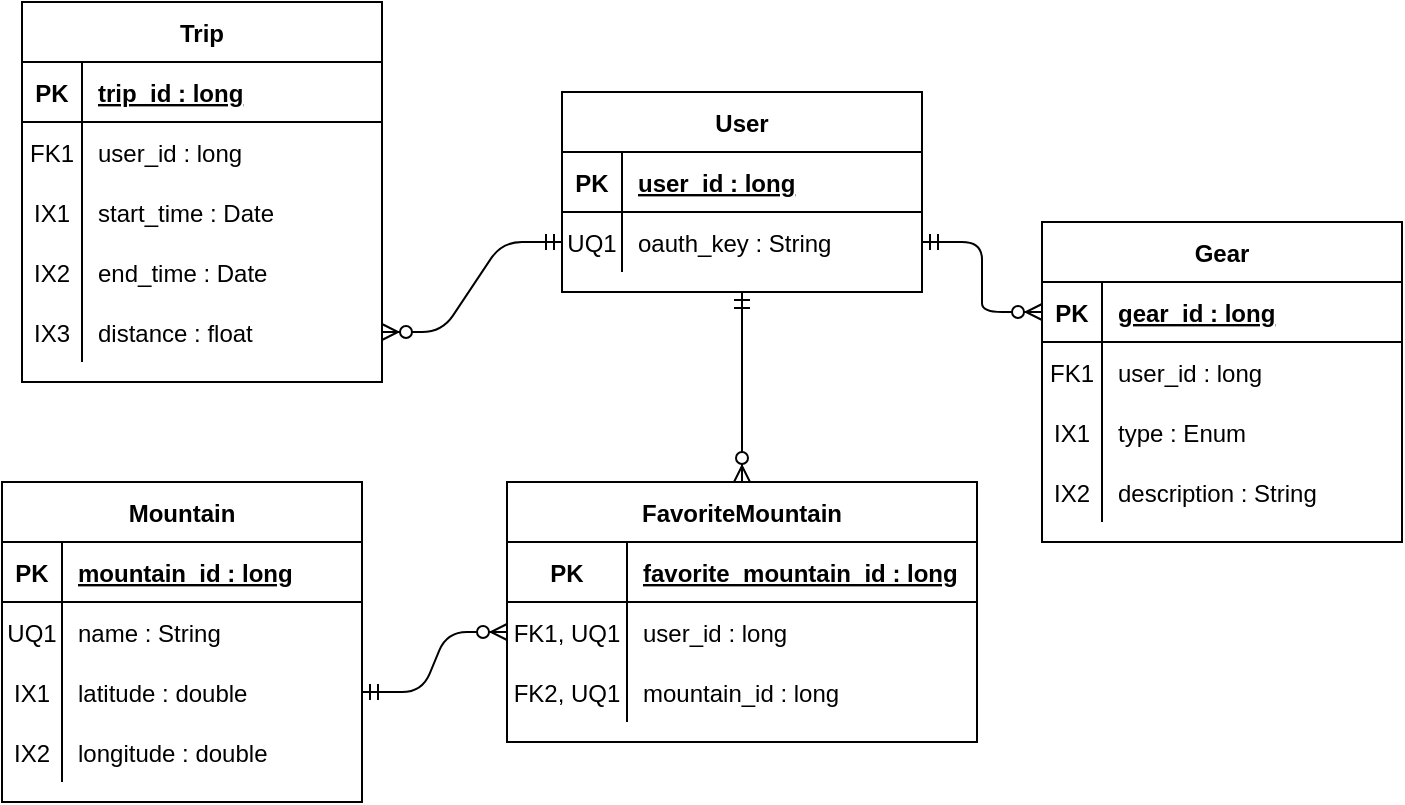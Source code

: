 <mxfile version="13.8.0" type="device"><diagram id="PxN5cnfLiamracQWi69M" name="Page-1"><mxGraphModel dx="1038" dy="522" grid="1" gridSize="10" guides="1" tooltips="1" connect="1" arrows="1" fold="1" page="1" pageScale="1" pageWidth="850" pageHeight="1100" math="0" shadow="0"><root><mxCell id="0"/><mxCell id="1" parent="0"/><mxCell id="aA3GFom0Gth4XknSyG1t-45" value="Mountain" style="shape=table;startSize=30;container=1;collapsible=1;childLayout=tableLayout;fixedRows=1;rowLines=0;fontStyle=1;align=center;resizeLast=1;" parent="1" vertex="1"><mxGeometry x="120" y="300" width="180" height="160" as="geometry"/></mxCell><mxCell id="aA3GFom0Gth4XknSyG1t-46" value="" style="shape=partialRectangle;collapsible=0;dropTarget=0;pointerEvents=0;fillColor=none;top=0;left=0;bottom=1;right=0;points=[[0,0.5],[1,0.5]];portConstraint=eastwest;" parent="aA3GFom0Gth4XknSyG1t-45" vertex="1"><mxGeometry y="30" width="180" height="30" as="geometry"/></mxCell><mxCell id="aA3GFom0Gth4XknSyG1t-47" value="PK" style="shape=partialRectangle;connectable=0;fillColor=none;top=0;left=0;bottom=0;right=0;fontStyle=1;overflow=hidden;" parent="aA3GFom0Gth4XknSyG1t-46" vertex="1"><mxGeometry width="30" height="30" as="geometry"/></mxCell><mxCell id="aA3GFom0Gth4XknSyG1t-48" value="mountain_id : long" style="shape=partialRectangle;connectable=0;fillColor=none;top=0;left=0;bottom=0;right=0;align=left;spacingLeft=6;fontStyle=5;overflow=hidden;" parent="aA3GFom0Gth4XknSyG1t-46" vertex="1"><mxGeometry x="30" width="150" height="30" as="geometry"/></mxCell><mxCell id="aA3GFom0Gth4XknSyG1t-49" value="" style="shape=partialRectangle;collapsible=0;dropTarget=0;pointerEvents=0;fillColor=none;top=0;left=0;bottom=0;right=0;points=[[0,0.5],[1,0.5]];portConstraint=eastwest;" parent="aA3GFom0Gth4XknSyG1t-45" vertex="1"><mxGeometry y="60" width="180" height="30" as="geometry"/></mxCell><mxCell id="aA3GFom0Gth4XknSyG1t-50" value="UQ1" style="shape=partialRectangle;connectable=0;fillColor=none;top=0;left=0;bottom=0;right=0;editable=1;overflow=hidden;" parent="aA3GFom0Gth4XknSyG1t-49" vertex="1"><mxGeometry width="30" height="30" as="geometry"/></mxCell><mxCell id="aA3GFom0Gth4XknSyG1t-51" value="name : String" style="shape=partialRectangle;connectable=0;fillColor=none;top=0;left=0;bottom=0;right=0;align=left;spacingLeft=6;overflow=hidden;" parent="aA3GFom0Gth4XknSyG1t-49" vertex="1"><mxGeometry x="30" width="150" height="30" as="geometry"/></mxCell><mxCell id="aA3GFom0Gth4XknSyG1t-55" value="" style="shape=partialRectangle;collapsible=0;dropTarget=0;pointerEvents=0;fillColor=none;top=0;left=0;bottom=0;right=0;points=[[0,0.5],[1,0.5]];portConstraint=eastwest;" parent="aA3GFom0Gth4XknSyG1t-45" vertex="1"><mxGeometry y="90" width="180" height="30" as="geometry"/></mxCell><mxCell id="aA3GFom0Gth4XknSyG1t-56" value="IX1" style="shape=partialRectangle;connectable=0;fillColor=none;top=0;left=0;bottom=0;right=0;editable=1;overflow=hidden;" parent="aA3GFom0Gth4XknSyG1t-55" vertex="1"><mxGeometry width="30" height="30" as="geometry"/></mxCell><mxCell id="aA3GFom0Gth4XknSyG1t-57" value="latitude : double" style="shape=partialRectangle;connectable=0;fillColor=none;top=0;left=0;bottom=0;right=0;align=left;spacingLeft=6;overflow=hidden;" parent="aA3GFom0Gth4XknSyG1t-55" vertex="1"><mxGeometry x="30" width="150" height="30" as="geometry"/></mxCell><mxCell id="ik407cHNtYyAAAvxg7LV-50" value="" style="shape=partialRectangle;collapsible=0;dropTarget=0;pointerEvents=0;fillColor=none;top=0;left=0;bottom=0;right=0;points=[[0,0.5],[1,0.5]];portConstraint=eastwest;" vertex="1" parent="aA3GFom0Gth4XknSyG1t-45"><mxGeometry y="120" width="180" height="30" as="geometry"/></mxCell><mxCell id="ik407cHNtYyAAAvxg7LV-51" value="IX2" style="shape=partialRectangle;connectable=0;fillColor=none;top=0;left=0;bottom=0;right=0;editable=1;overflow=hidden;" vertex="1" parent="ik407cHNtYyAAAvxg7LV-50"><mxGeometry width="30" height="30" as="geometry"/></mxCell><mxCell id="ik407cHNtYyAAAvxg7LV-52" value="longitude : double" style="shape=partialRectangle;connectable=0;fillColor=none;top=0;left=0;bottom=0;right=0;align=left;spacingLeft=6;overflow=hidden;" vertex="1" parent="ik407cHNtYyAAAvxg7LV-50"><mxGeometry x="30" width="150" height="30" as="geometry"/></mxCell><mxCell id="aA3GFom0Gth4XknSyG1t-61" value="" style="edgeStyle=entityRelationEdgeStyle;fontSize=12;html=1;endArrow=ERzeroToMany;startArrow=ERmandOne;entryX=0;entryY=0.5;entryDx=0;entryDy=0;exitX=1;exitY=0.5;exitDx=0;exitDy=0;" parent="1" source="aA3GFom0Gth4XknSyG1t-18" target="aA3GFom0Gth4XknSyG1t-28" edge="1"><mxGeometry width="100" height="100" relative="1" as="geometry"><mxPoint x="580" y="155" as="sourcePoint"/><mxPoint x="590" y="370" as="targetPoint"/></mxGeometry></mxCell><mxCell id="ik407cHNtYyAAAvxg7LV-48" value="" style="fontSize=12;html=1;endArrow=ERzeroToMany;startArrow=ERmandOne;exitX=0.5;exitY=1;exitDx=0;exitDy=0;entryX=0.5;entryY=0;entryDx=0;entryDy=0;endFill=1;" edge="1" parent="1" source="aA3GFom0Gth4XknSyG1t-14" target="ik407cHNtYyAAAvxg7LV-35"><mxGeometry width="100" height="100" relative="1" as="geometry"><mxPoint x="370" y="330" as="sourcePoint"/><mxPoint x="560" y="290" as="targetPoint"/></mxGeometry></mxCell><mxCell id="ik407cHNtYyAAAvxg7LV-49" value="" style="edgeStyle=entityRelationEdgeStyle;fontSize=12;html=1;endArrow=ERzeroToMany;startArrow=ERmandOne;entryX=0;entryY=0.5;entryDx=0;entryDy=0;exitX=1;exitY=0.5;exitDx=0;exitDy=0;endFill=1;" edge="1" parent="1" source="aA3GFom0Gth4XknSyG1t-55" target="ik407cHNtYyAAAvxg7LV-39"><mxGeometry width="100" height="100" relative="1" as="geometry"><mxPoint x="240" y="550" as="sourcePoint"/><mxPoint x="340" y="450" as="targetPoint"/></mxGeometry></mxCell><mxCell id="ik407cHNtYyAAAvxg7LV-35" value="FavoriteMountain" style="shape=table;startSize=30;container=1;collapsible=1;childLayout=tableLayout;fixedRows=1;rowLines=0;fontStyle=1;align=center;resizeLast=1;" vertex="1" parent="1"><mxGeometry x="372.5" y="300" width="235" height="130" as="geometry"/></mxCell><mxCell id="ik407cHNtYyAAAvxg7LV-36" value="" style="shape=partialRectangle;collapsible=0;dropTarget=0;pointerEvents=0;fillColor=none;top=0;left=0;bottom=1;right=0;points=[[0,0.5],[1,0.5]];portConstraint=eastwest;" vertex="1" parent="ik407cHNtYyAAAvxg7LV-35"><mxGeometry y="30" width="235" height="30" as="geometry"/></mxCell><mxCell id="ik407cHNtYyAAAvxg7LV-37" value="PK" style="shape=partialRectangle;connectable=0;fillColor=none;top=0;left=0;bottom=0;right=0;fontStyle=1;overflow=hidden;" vertex="1" parent="ik407cHNtYyAAAvxg7LV-36"><mxGeometry width="60" height="30" as="geometry"/></mxCell><mxCell id="ik407cHNtYyAAAvxg7LV-38" value="favorite_mountain_id : long" style="shape=partialRectangle;connectable=0;fillColor=none;top=0;left=0;bottom=0;right=0;align=left;spacingLeft=6;fontStyle=5;overflow=hidden;" vertex="1" parent="ik407cHNtYyAAAvxg7LV-36"><mxGeometry x="60" width="175" height="30" as="geometry"/></mxCell><mxCell id="ik407cHNtYyAAAvxg7LV-39" value="" style="shape=partialRectangle;collapsible=0;dropTarget=0;pointerEvents=0;fillColor=none;top=0;left=0;bottom=0;right=0;points=[[0,0.5],[1,0.5]];portConstraint=eastwest;" vertex="1" parent="ik407cHNtYyAAAvxg7LV-35"><mxGeometry y="60" width="235" height="30" as="geometry"/></mxCell><mxCell id="ik407cHNtYyAAAvxg7LV-40" value="FK1, UQ1" style="shape=partialRectangle;connectable=0;fillColor=none;top=0;left=0;bottom=0;right=0;editable=1;overflow=hidden;" vertex="1" parent="ik407cHNtYyAAAvxg7LV-39"><mxGeometry width="60" height="30" as="geometry"/></mxCell><mxCell id="ik407cHNtYyAAAvxg7LV-41" value="user_id : long" style="shape=partialRectangle;connectable=0;fillColor=none;top=0;left=0;bottom=0;right=0;align=left;spacingLeft=6;overflow=hidden;" vertex="1" parent="ik407cHNtYyAAAvxg7LV-39"><mxGeometry x="60" width="175" height="30" as="geometry"/></mxCell><mxCell id="ik407cHNtYyAAAvxg7LV-42" value="" style="shape=partialRectangle;collapsible=0;dropTarget=0;pointerEvents=0;fillColor=none;top=0;left=0;bottom=0;right=0;points=[[0,0.5],[1,0.5]];portConstraint=eastwest;" vertex="1" parent="ik407cHNtYyAAAvxg7LV-35"><mxGeometry y="90" width="235" height="30" as="geometry"/></mxCell><mxCell id="ik407cHNtYyAAAvxg7LV-43" value="FK2, UQ1" style="shape=partialRectangle;connectable=0;fillColor=none;top=0;left=0;bottom=0;right=0;editable=1;overflow=hidden;" vertex="1" parent="ik407cHNtYyAAAvxg7LV-42"><mxGeometry width="60" height="30" as="geometry"/></mxCell><mxCell id="ik407cHNtYyAAAvxg7LV-44" value="mountain_id : long" style="shape=partialRectangle;connectable=0;fillColor=none;top=0;left=0;bottom=0;right=0;align=left;spacingLeft=6;overflow=hidden;" vertex="1" parent="ik407cHNtYyAAAvxg7LV-42"><mxGeometry x="60" width="175" height="30" as="geometry"/></mxCell><mxCell id="ik407cHNtYyAAAvxg7LV-53" value="Trip" style="shape=table;startSize=30;container=1;collapsible=1;childLayout=tableLayout;fixedRows=1;rowLines=0;fontStyle=1;align=center;resizeLast=1;" vertex="1" parent="1"><mxGeometry x="130" y="60" width="180" height="190" as="geometry"/></mxCell><mxCell id="ik407cHNtYyAAAvxg7LV-54" value="" style="shape=partialRectangle;collapsible=0;dropTarget=0;pointerEvents=0;fillColor=none;top=0;left=0;bottom=1;right=0;points=[[0,0.5],[1,0.5]];portConstraint=eastwest;" vertex="1" parent="ik407cHNtYyAAAvxg7LV-53"><mxGeometry y="30" width="180" height="30" as="geometry"/></mxCell><mxCell id="ik407cHNtYyAAAvxg7LV-55" value="PK" style="shape=partialRectangle;connectable=0;fillColor=none;top=0;left=0;bottom=0;right=0;fontStyle=1;overflow=hidden;" vertex="1" parent="ik407cHNtYyAAAvxg7LV-54"><mxGeometry width="30" height="30" as="geometry"/></mxCell><mxCell id="ik407cHNtYyAAAvxg7LV-56" value="trip_id : long" style="shape=partialRectangle;connectable=0;fillColor=none;top=0;left=0;bottom=0;right=0;align=left;spacingLeft=6;fontStyle=5;overflow=hidden;" vertex="1" parent="ik407cHNtYyAAAvxg7LV-54"><mxGeometry x="30" width="150" height="30" as="geometry"/></mxCell><mxCell id="ik407cHNtYyAAAvxg7LV-60" value="" style="shape=partialRectangle;collapsible=0;dropTarget=0;pointerEvents=0;fillColor=none;top=0;left=0;bottom=0;right=0;points=[[0,0.5],[1,0.5]];portConstraint=eastwest;" vertex="1" parent="ik407cHNtYyAAAvxg7LV-53"><mxGeometry y="60" width="180" height="30" as="geometry"/></mxCell><mxCell id="ik407cHNtYyAAAvxg7LV-61" value="FK1" style="shape=partialRectangle;connectable=0;fillColor=none;top=0;left=0;bottom=0;right=0;editable=1;overflow=hidden;" vertex="1" parent="ik407cHNtYyAAAvxg7LV-60"><mxGeometry width="30" height="30" as="geometry"/></mxCell><mxCell id="ik407cHNtYyAAAvxg7LV-62" value="user_id : long" style="shape=partialRectangle;connectable=0;fillColor=none;top=0;left=0;bottom=0;right=0;align=left;spacingLeft=6;overflow=hidden;" vertex="1" parent="ik407cHNtYyAAAvxg7LV-60"><mxGeometry x="30" width="150" height="30" as="geometry"/></mxCell><mxCell id="ik407cHNtYyAAAvxg7LV-69" value="" style="shape=partialRectangle;collapsible=0;dropTarget=0;pointerEvents=0;fillColor=none;top=0;left=0;bottom=0;right=0;points=[[0,0.5],[1,0.5]];portConstraint=eastwest;" vertex="1" parent="ik407cHNtYyAAAvxg7LV-53"><mxGeometry y="90" width="180" height="30" as="geometry"/></mxCell><mxCell id="ik407cHNtYyAAAvxg7LV-70" value="IX1" style="shape=partialRectangle;connectable=0;fillColor=none;top=0;left=0;bottom=0;right=0;editable=1;overflow=hidden;" vertex="1" parent="ik407cHNtYyAAAvxg7LV-69"><mxGeometry width="30" height="30" as="geometry"/></mxCell><mxCell id="ik407cHNtYyAAAvxg7LV-71" value="start_time : Date" style="shape=partialRectangle;connectable=0;fillColor=none;top=0;left=0;bottom=0;right=0;align=left;spacingLeft=6;overflow=hidden;" vertex="1" parent="ik407cHNtYyAAAvxg7LV-69"><mxGeometry x="30" width="150" height="30" as="geometry"/></mxCell><mxCell id="ik407cHNtYyAAAvxg7LV-63" value="" style="shape=partialRectangle;collapsible=0;dropTarget=0;pointerEvents=0;fillColor=none;top=0;left=0;bottom=0;right=0;points=[[0,0.5],[1,0.5]];portConstraint=eastwest;" vertex="1" parent="ik407cHNtYyAAAvxg7LV-53"><mxGeometry y="120" width="180" height="30" as="geometry"/></mxCell><mxCell id="ik407cHNtYyAAAvxg7LV-64" value="IX2" style="shape=partialRectangle;connectable=0;fillColor=none;top=0;left=0;bottom=0;right=0;editable=1;overflow=hidden;" vertex="1" parent="ik407cHNtYyAAAvxg7LV-63"><mxGeometry width="30" height="30" as="geometry"/></mxCell><mxCell id="ik407cHNtYyAAAvxg7LV-65" value="end_time : Date" style="shape=partialRectangle;connectable=0;fillColor=none;top=0;left=0;bottom=0;right=0;align=left;spacingLeft=6;overflow=hidden;" vertex="1" parent="ik407cHNtYyAAAvxg7LV-63"><mxGeometry x="30" width="150" height="30" as="geometry"/></mxCell><mxCell id="ik407cHNtYyAAAvxg7LV-66" value="" style="shape=partialRectangle;collapsible=0;dropTarget=0;pointerEvents=0;fillColor=none;top=0;left=0;bottom=0;right=0;points=[[0,0.5],[1,0.5]];portConstraint=eastwest;" vertex="1" parent="ik407cHNtYyAAAvxg7LV-53"><mxGeometry y="150" width="180" height="30" as="geometry"/></mxCell><mxCell id="ik407cHNtYyAAAvxg7LV-67" value="IX3" style="shape=partialRectangle;connectable=0;fillColor=none;top=0;left=0;bottom=0;right=0;editable=1;overflow=hidden;" vertex="1" parent="ik407cHNtYyAAAvxg7LV-66"><mxGeometry width="30" height="30" as="geometry"/></mxCell><mxCell id="ik407cHNtYyAAAvxg7LV-68" value="distance : float" style="shape=partialRectangle;connectable=0;fillColor=none;top=0;left=0;bottom=0;right=0;align=left;spacingLeft=6;overflow=hidden;" vertex="1" parent="ik407cHNtYyAAAvxg7LV-66"><mxGeometry x="30" width="150" height="30" as="geometry"/></mxCell><mxCell id="ik407cHNtYyAAAvxg7LV-72" value="" style="edgeStyle=entityRelationEdgeStyle;fontSize=12;html=1;endArrow=ERzeroToMany;startArrow=ERmandOne;exitX=0;exitY=0.5;exitDx=0;exitDy=0;entryX=1;entryY=0.5;entryDx=0;entryDy=0;endFill=1;" edge="1" parent="1" source="aA3GFom0Gth4XknSyG1t-18" target="ik407cHNtYyAAAvxg7LV-66"><mxGeometry width="100" height="100" relative="1" as="geometry"><mxPoint x="400" y="155" as="sourcePoint"/><mxPoint x="400" y="190" as="targetPoint"/></mxGeometry></mxCell><mxCell id="aA3GFom0Gth4XknSyG1t-14" value="User" style="shape=table;startSize=30;container=1;collapsible=1;childLayout=tableLayout;fixedRows=1;rowLines=0;fontStyle=1;align=center;resizeLast=1;" parent="1" vertex="1"><mxGeometry x="400" y="105" width="180" height="100" as="geometry"/></mxCell><mxCell id="aA3GFom0Gth4XknSyG1t-15" value="" style="shape=partialRectangle;collapsible=0;dropTarget=0;pointerEvents=0;fillColor=none;top=0;left=0;bottom=1;right=0;points=[[0,0.5],[1,0.5]];portConstraint=eastwest;" parent="aA3GFom0Gth4XknSyG1t-14" vertex="1"><mxGeometry y="30" width="180" height="30" as="geometry"/></mxCell><mxCell id="aA3GFom0Gth4XknSyG1t-16" value="PK" style="shape=partialRectangle;connectable=0;fillColor=none;top=0;left=0;bottom=0;right=0;fontStyle=1;overflow=hidden;" parent="aA3GFom0Gth4XknSyG1t-15" vertex="1"><mxGeometry width="30" height="30" as="geometry"/></mxCell><mxCell id="aA3GFom0Gth4XknSyG1t-17" value="user_id : long" style="shape=partialRectangle;connectable=0;fillColor=none;top=0;left=0;bottom=0;right=0;align=left;spacingLeft=6;fontStyle=5;overflow=hidden;" parent="aA3GFom0Gth4XknSyG1t-15" vertex="1"><mxGeometry x="30" width="150" height="30" as="geometry"/></mxCell><mxCell id="aA3GFom0Gth4XknSyG1t-18" value="" style="shape=partialRectangle;collapsible=0;dropTarget=0;pointerEvents=0;fillColor=none;top=0;left=0;bottom=0;right=0;points=[[0,0.5],[1,0.5]];portConstraint=eastwest;" parent="aA3GFom0Gth4XknSyG1t-14" vertex="1"><mxGeometry y="60" width="180" height="30" as="geometry"/></mxCell><mxCell id="aA3GFom0Gth4XknSyG1t-19" value="UQ1" style="shape=partialRectangle;connectable=0;fillColor=none;top=0;left=0;bottom=0;right=0;editable=1;overflow=hidden;" parent="aA3GFom0Gth4XknSyG1t-18" vertex="1"><mxGeometry width="30" height="30" as="geometry"/></mxCell><mxCell id="aA3GFom0Gth4XknSyG1t-20" value="oauth_key : String" style="shape=partialRectangle;connectable=0;fillColor=none;top=0;left=0;bottom=0;right=0;align=left;spacingLeft=6;overflow=hidden;" parent="aA3GFom0Gth4XknSyG1t-18" vertex="1"><mxGeometry x="30" width="150" height="30" as="geometry"/></mxCell><mxCell id="aA3GFom0Gth4XknSyG1t-27" value="Gear" style="shape=table;startSize=30;container=1;collapsible=1;childLayout=tableLayout;fixedRows=1;rowLines=0;fontStyle=1;align=center;resizeLast=1;" parent="1" vertex="1"><mxGeometry x="640" y="170" width="180" height="160" as="geometry"/></mxCell><mxCell id="aA3GFom0Gth4XknSyG1t-28" value="" style="shape=partialRectangle;collapsible=0;dropTarget=0;pointerEvents=0;fillColor=none;top=0;left=0;bottom=1;right=0;points=[[0,0.5],[1,0.5]];portConstraint=eastwest;" parent="aA3GFom0Gth4XknSyG1t-27" vertex="1"><mxGeometry y="30" width="180" height="30" as="geometry"/></mxCell><mxCell id="aA3GFom0Gth4XknSyG1t-29" value="PK" style="shape=partialRectangle;connectable=0;fillColor=none;top=0;left=0;bottom=0;right=0;fontStyle=1;overflow=hidden;" parent="aA3GFom0Gth4XknSyG1t-28" vertex="1"><mxGeometry width="30" height="30" as="geometry"/></mxCell><mxCell id="aA3GFom0Gth4XknSyG1t-30" value="gear_id : long" style="shape=partialRectangle;connectable=0;fillColor=none;top=0;left=0;bottom=0;right=0;align=left;spacingLeft=6;fontStyle=5;overflow=hidden;" parent="aA3GFom0Gth4XknSyG1t-28" vertex="1"><mxGeometry x="30" width="150" height="30" as="geometry"/></mxCell><mxCell id="aA3GFom0Gth4XknSyG1t-31" value="" style="shape=partialRectangle;collapsible=0;dropTarget=0;pointerEvents=0;fillColor=none;top=0;left=0;bottom=0;right=0;points=[[0,0.5],[1,0.5]];portConstraint=eastwest;" parent="aA3GFom0Gth4XknSyG1t-27" vertex="1"><mxGeometry y="60" width="180" height="30" as="geometry"/></mxCell><mxCell id="aA3GFom0Gth4XknSyG1t-32" value="FK1" style="shape=partialRectangle;connectable=0;fillColor=none;top=0;left=0;bottom=0;right=0;editable=1;overflow=hidden;" parent="aA3GFom0Gth4XknSyG1t-31" vertex="1"><mxGeometry width="30" height="30" as="geometry"/></mxCell><mxCell id="aA3GFom0Gth4XknSyG1t-33" value="user_id : long" style="shape=partialRectangle;connectable=0;fillColor=none;top=0;left=0;bottom=0;right=0;align=left;spacingLeft=6;overflow=hidden;" parent="aA3GFom0Gth4XknSyG1t-31" vertex="1"><mxGeometry x="30" width="150" height="30" as="geometry"/></mxCell><mxCell id="ik407cHNtYyAAAvxg7LV-29" value="" style="shape=partialRectangle;collapsible=0;dropTarget=0;pointerEvents=0;fillColor=none;top=0;left=0;bottom=0;right=0;points=[[0,0.5],[1,0.5]];portConstraint=eastwest;" vertex="1" parent="aA3GFom0Gth4XknSyG1t-27"><mxGeometry y="90" width="180" height="30" as="geometry"/></mxCell><mxCell id="ik407cHNtYyAAAvxg7LV-30" value="IX1" style="shape=partialRectangle;connectable=0;fillColor=none;top=0;left=0;bottom=0;right=0;editable=1;overflow=hidden;" vertex="1" parent="ik407cHNtYyAAAvxg7LV-29"><mxGeometry width="30" height="30" as="geometry"/></mxCell><mxCell id="ik407cHNtYyAAAvxg7LV-31" value="type : Enum" style="shape=partialRectangle;connectable=0;fillColor=none;top=0;left=0;bottom=0;right=0;align=left;spacingLeft=6;overflow=hidden;" vertex="1" parent="ik407cHNtYyAAAvxg7LV-29"><mxGeometry x="30" width="150" height="30" as="geometry"/></mxCell><mxCell id="aA3GFom0Gth4XknSyG1t-34" value="" style="shape=partialRectangle;collapsible=0;dropTarget=0;pointerEvents=0;fillColor=none;top=0;left=0;bottom=0;right=0;points=[[0,0.5],[1,0.5]];portConstraint=eastwest;" parent="aA3GFom0Gth4XknSyG1t-27" vertex="1"><mxGeometry y="120" width="180" height="30" as="geometry"/></mxCell><mxCell id="aA3GFom0Gth4XknSyG1t-35" value="IX2" style="shape=partialRectangle;connectable=0;fillColor=none;top=0;left=0;bottom=0;right=0;editable=1;overflow=hidden;" parent="aA3GFom0Gth4XknSyG1t-34" vertex="1"><mxGeometry width="30" height="30" as="geometry"/></mxCell><mxCell id="aA3GFom0Gth4XknSyG1t-36" value="description : String" style="shape=partialRectangle;connectable=0;fillColor=none;top=0;left=0;bottom=0;right=0;align=left;spacingLeft=6;overflow=hidden;" parent="aA3GFom0Gth4XknSyG1t-34" vertex="1"><mxGeometry x="30" width="150" height="30" as="geometry"/></mxCell></root></mxGraphModel></diagram></mxfile>